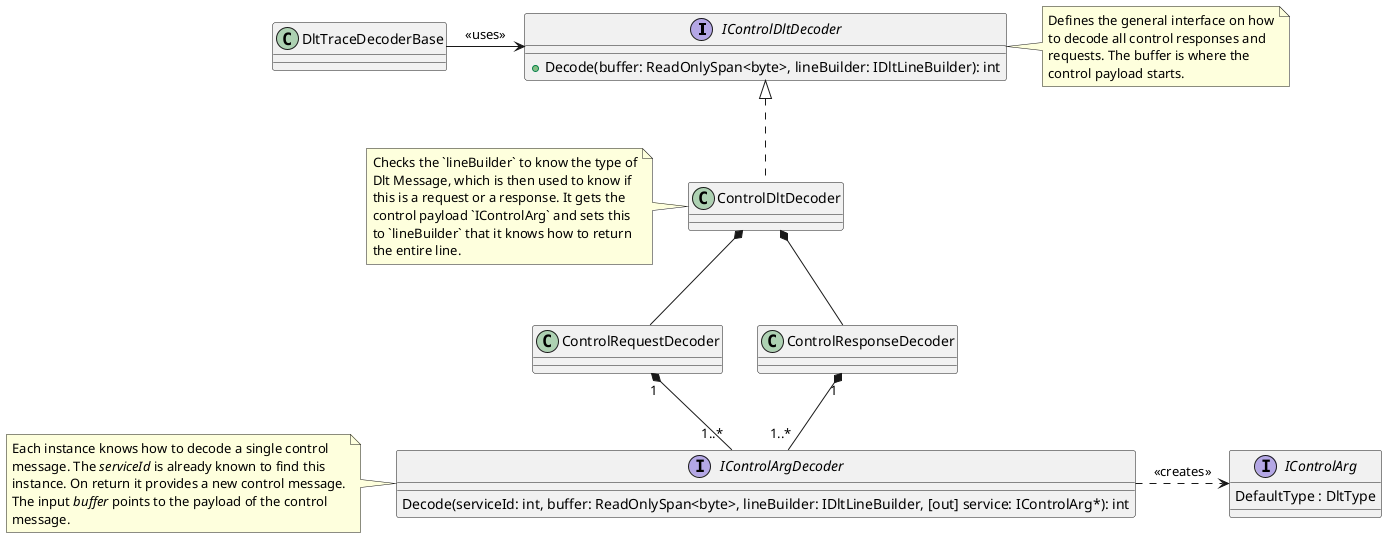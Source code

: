 @startuml DLT.ControlArgDecoder
interface IControlDltDecoder {
    +Decode(buffer: ReadOnlySpan<byte>, lineBuilder: IDltLineBuilder): int
}
note right
    Defines the general interface on how
    to decode all control responses and
    requests. The buffer is where the
    control payload starts.
end note

class DltTraceDecoderBase
class ControlDltDecoder
note left
    Checks the `lineBuilder` to know the type of
    Dlt Message, which is then used to know if
    this is a request or a response. It gets the
    control payload `IControlArg` and sets this
    to `lineBuilder` that it knows how to return
    the entire line.
end note

DltTraceDecoderBase -r-> IControlDltDecoder : <<uses>>
ControlDltDecoder .u.|> IControlDltDecoder

interface IControlArg {
    DefaultType : DltType
}

interface IControlArgDecoder {
    Decode(serviceId: int, buffer: ReadOnlySpan<byte>, lineBuilder: IDltLineBuilder, [out] service: IControlArg*): int
}
note left
    Each instance knows how to decode a single control
    message. The <i>serviceId</i> is already known to find this
    instance. On return it provides a new control message.
    The input <i>buffer</i> points to the payload of the control
    message.
end note

class ControlRequestDecoder
class ControlResponseDecoder

ControlRequestDecoder "1" *-d- "1..*" IControlArgDecoder
ControlResponseDecoder "1" *-d- "1..*" IControlArgDecoder

ControlDltDecoder *-d- ControlRequestDecoder
ControlDltDecoder *-d- ControlResponseDecoder

IControlArgDecoder .r.> IControlArg : <<creates>>
@enduml
